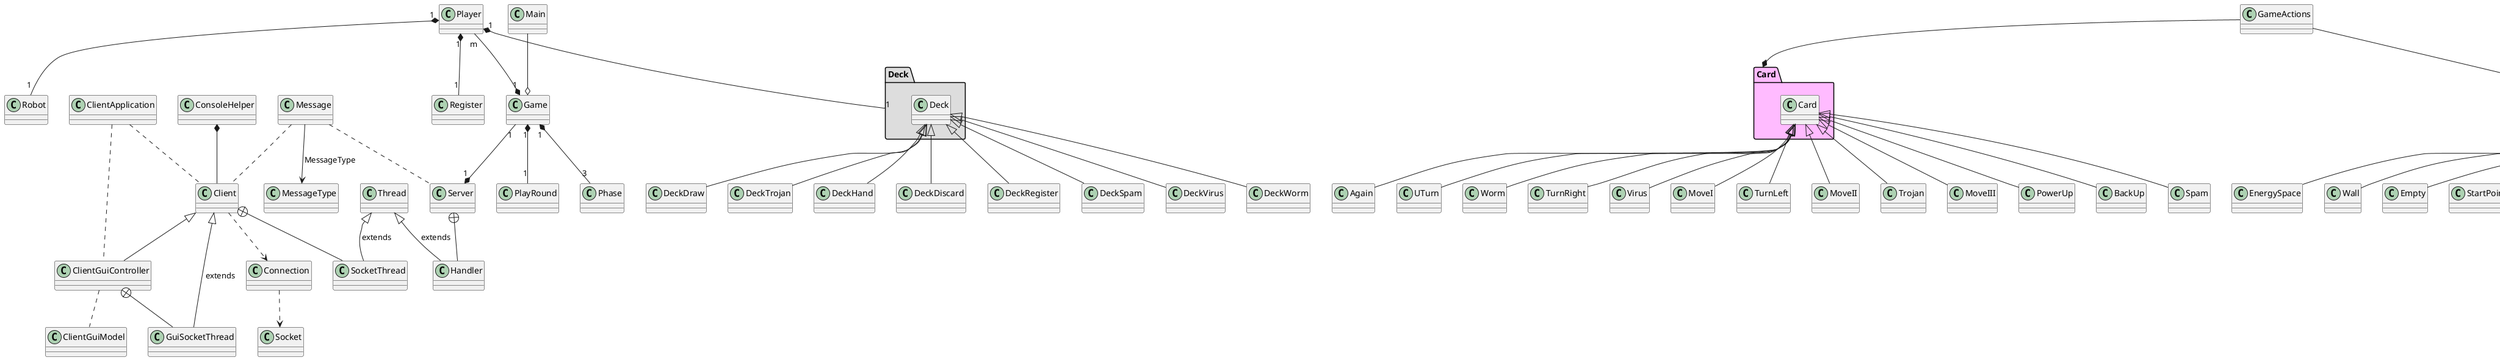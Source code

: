 @startuml
'https://plantuml.com/class-diagram
class Main

class Client
class ClientApplication
class ClientGuiController
class ClientGuiModel
class Connection
class ConsoleHelper
class MessageType
class Message
class Server
class Handler
class GuiSocketThread
class Thread

class Game
class GameActions
class Player
class Robot
class Register
class Phase
class PlayRound
class GameField


abstract class Card
abstract class Deck

class Wall
class Tile
class StartPoint
class RotatingBelt
class RestartPoint
class PushPanel
class Pit
class Laser
class Gear
class EnergySpace
class Empty
class Checkpoint
class Belt
class Antenna

class UTurn
class TurnRight
class TurnLeft
class PowerUp
class MoveI
class MoveII
class MoveIII
class BackUp
class Again

class DeckWorm
class DeckVirus
class DeckTrojan
class DeckSpam
class DeckHand
class DeckRegister
class DeckDraw
class DeckDiscard

class Worm
class Virus
class Trojan
class Spam

Player "1" *-- "1" Register
Game "1" *-- "3" Phase
Game "1" --* "1" Server
GameField "1" --* "1" Tile
Main --o Game
Player "1" *-- "1" Deck
Player "m" --* "1" Game
Player "1" *-- "1" Robot
Game "1" *-- "1" PlayRound
GameActions --* Tile
GameActions --* Card




package "Tile" #BBBBBB {
Tile <|-- Antenna
Tile <|-- Belt
Tile <|-- RotatingBelt
Tile <|-- EnergySpace
Tile <|-- PushPanel
Tile <|-- Pit
Tile <|-- RestartPoint
Tile <|-- Checkpoint
Tile <|-- Empty
Tile <|-- Gear
Tile <|-- Laser
Tile <|-- StartPoint
Tile <|-- Wall
}

package "Card" #FFBBFF {
Card <|-- MoveI
Card <|-- MoveII
Card <|-- MoveIII
Card <|-- BackUp
Card <|-- PowerUp
Card <|-- UTurn
Card <|-- TurnLeft
Card <|-- TurnRight
Card <|-- Again
Card <|-- Virus
Card <|-- Worm
Card <|-- Spam
Card <|-- Trojan
}

package "Deck" #DDDDDD {
Deck <|-- DeckDiscard
Deck <|-- DeckDraw
Deck <|-- DeckHand
Deck <|-- DeckWorm
Deck <|-- DeckRegister
Deck <|-- DeckSpam
Deck <|-- DeckVirus
Deck <|-- DeckTrojan
}



Server +-- Handler
Client +-- SocketThread
ClientGuiController +-- GuiSocketThread

ConsoleHelper *-- Client

Client <|-- ClientGuiController
Client <|-- GuiSocketThread: extends
Thread <|-- SocketThread: extends
Thread <|-- Handler: extends



Message --> MessageType: MessageType

ClientApplication .. Client
ClientApplication .. ClientGuiController
ClientGuiController .. ClientGuiModel
Message .. Client
Message .. Server

Connection ..> Socket
Client ..> Connection






@enduml